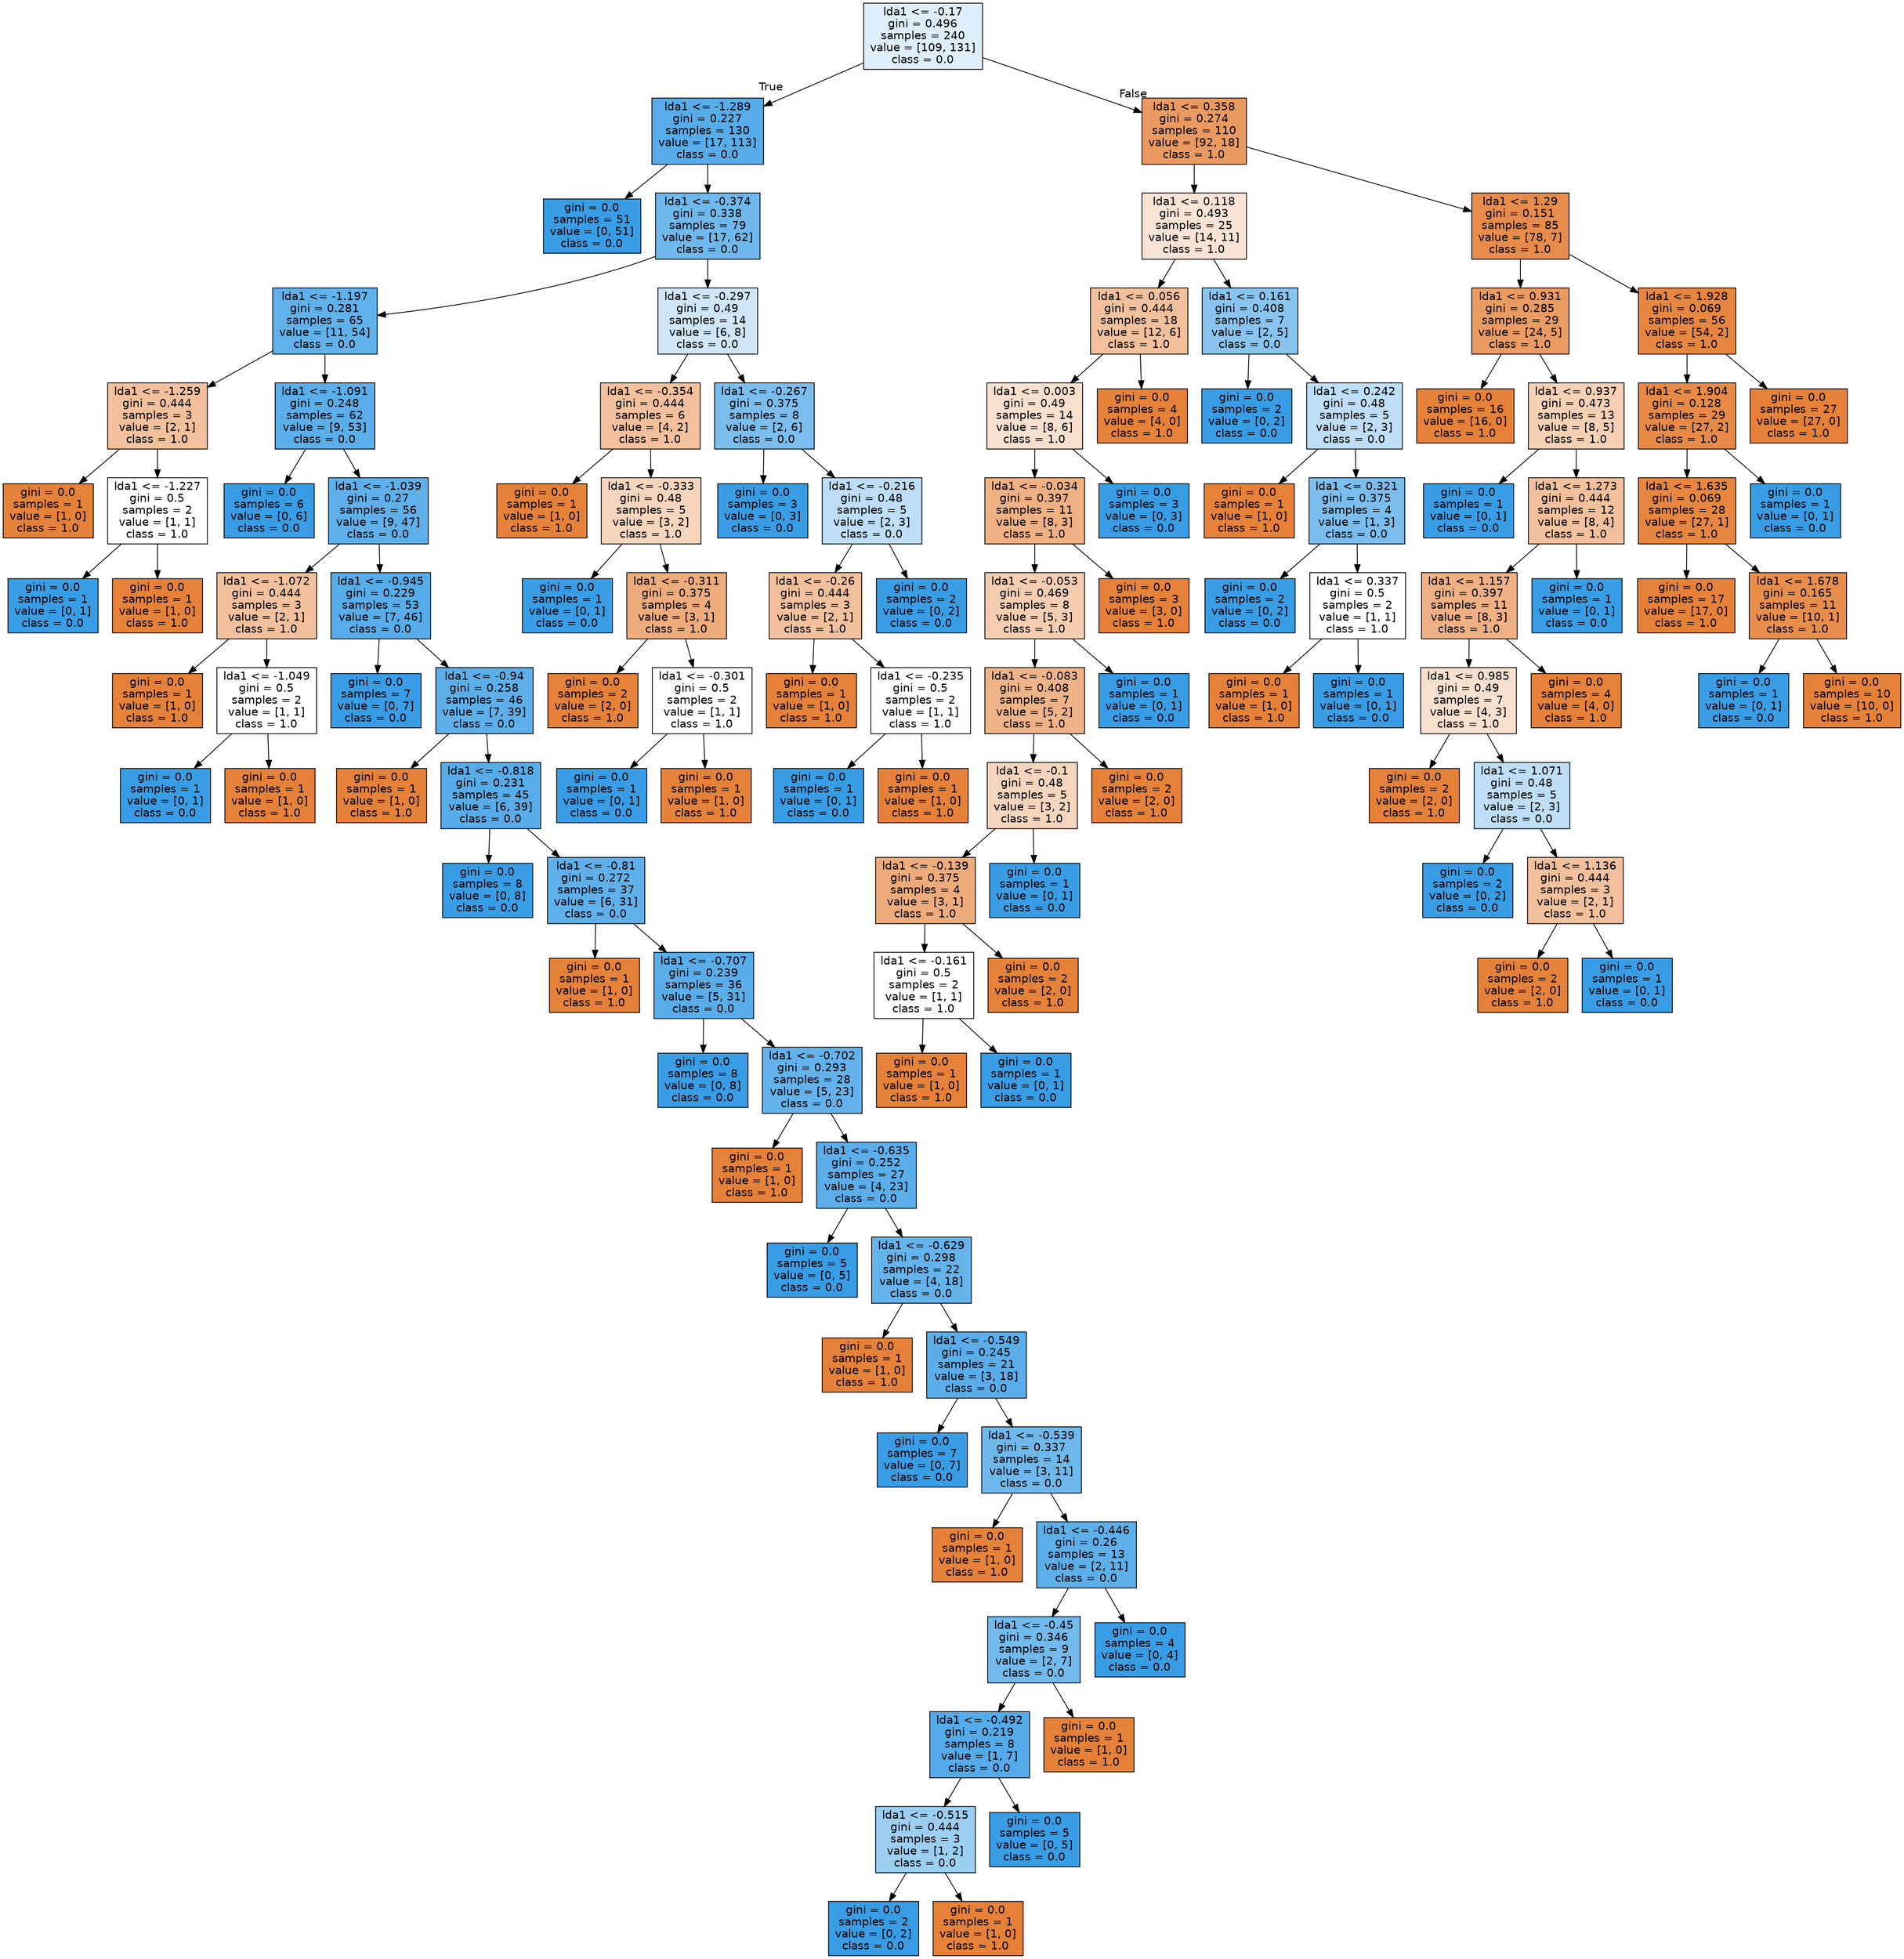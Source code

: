 digraph Tree {
node [shape=box, style="filled", color="black", fontname="helvetica"] ;
edge [fontname="helvetica"] ;
0 [label="lda1 <= -0.17\ngini = 0.496\nsamples = 240\nvalue = [109, 131]\nclass = 0.0", fillcolor="#deeffb"] ;
1 [label="lda1 <= -1.289\ngini = 0.227\nsamples = 130\nvalue = [17, 113]\nclass = 0.0", fillcolor="#57ace9"] ;
0 -> 1 [labeldistance=2.5, labelangle=45, headlabel="True"] ;
2 [label="gini = 0.0\nsamples = 51\nvalue = [0, 51]\nclass = 0.0", fillcolor="#399de5"] ;
1 -> 2 ;
3 [label="lda1 <= -0.374\ngini = 0.338\nsamples = 79\nvalue = [17, 62]\nclass = 0.0", fillcolor="#6fb8ec"] ;
1 -> 3 ;
4 [label="lda1 <= -1.197\ngini = 0.281\nsamples = 65\nvalue = [11, 54]\nclass = 0.0", fillcolor="#61b1ea"] ;
3 -> 4 ;
5 [label="lda1 <= -1.259\ngini = 0.444\nsamples = 3\nvalue = [2, 1]\nclass = 1.0", fillcolor="#f2c09c"] ;
4 -> 5 ;
6 [label="gini = 0.0\nsamples = 1\nvalue = [1, 0]\nclass = 1.0", fillcolor="#e58139"] ;
5 -> 6 ;
7 [label="lda1 <= -1.227\ngini = 0.5\nsamples = 2\nvalue = [1, 1]\nclass = 1.0", fillcolor="#ffffff"] ;
5 -> 7 ;
8 [label="gini = 0.0\nsamples = 1\nvalue = [0, 1]\nclass = 0.0", fillcolor="#399de5"] ;
7 -> 8 ;
9 [label="gini = 0.0\nsamples = 1\nvalue = [1, 0]\nclass = 1.0", fillcolor="#e58139"] ;
7 -> 9 ;
10 [label="lda1 <= -1.091\ngini = 0.248\nsamples = 62\nvalue = [9, 53]\nclass = 0.0", fillcolor="#5baee9"] ;
4 -> 10 ;
11 [label="gini = 0.0\nsamples = 6\nvalue = [0, 6]\nclass = 0.0", fillcolor="#399de5"] ;
10 -> 11 ;
12 [label="lda1 <= -1.039\ngini = 0.27\nsamples = 56\nvalue = [9, 47]\nclass = 0.0", fillcolor="#5fb0ea"] ;
10 -> 12 ;
13 [label="lda1 <= -1.072\ngini = 0.444\nsamples = 3\nvalue = [2, 1]\nclass = 1.0", fillcolor="#f2c09c"] ;
12 -> 13 ;
14 [label="gini = 0.0\nsamples = 1\nvalue = [1, 0]\nclass = 1.0", fillcolor="#e58139"] ;
13 -> 14 ;
15 [label="lda1 <= -1.049\ngini = 0.5\nsamples = 2\nvalue = [1, 1]\nclass = 1.0", fillcolor="#ffffff"] ;
13 -> 15 ;
16 [label="gini = 0.0\nsamples = 1\nvalue = [0, 1]\nclass = 0.0", fillcolor="#399de5"] ;
15 -> 16 ;
17 [label="gini = 0.0\nsamples = 1\nvalue = [1, 0]\nclass = 1.0", fillcolor="#e58139"] ;
15 -> 17 ;
18 [label="lda1 <= -0.945\ngini = 0.229\nsamples = 53\nvalue = [7, 46]\nclass = 0.0", fillcolor="#57ace9"] ;
12 -> 18 ;
19 [label="gini = 0.0\nsamples = 7\nvalue = [0, 7]\nclass = 0.0", fillcolor="#399de5"] ;
18 -> 19 ;
20 [label="lda1 <= -0.94\ngini = 0.258\nsamples = 46\nvalue = [7, 39]\nclass = 0.0", fillcolor="#5dafea"] ;
18 -> 20 ;
21 [label="gini = 0.0\nsamples = 1\nvalue = [1, 0]\nclass = 1.0", fillcolor="#e58139"] ;
20 -> 21 ;
22 [label="lda1 <= -0.818\ngini = 0.231\nsamples = 45\nvalue = [6, 39]\nclass = 0.0", fillcolor="#57ace9"] ;
20 -> 22 ;
23 [label="gini = 0.0\nsamples = 8\nvalue = [0, 8]\nclass = 0.0", fillcolor="#399de5"] ;
22 -> 23 ;
24 [label="lda1 <= -0.81\ngini = 0.272\nsamples = 37\nvalue = [6, 31]\nclass = 0.0", fillcolor="#5fb0ea"] ;
22 -> 24 ;
25 [label="gini = 0.0\nsamples = 1\nvalue = [1, 0]\nclass = 1.0", fillcolor="#e58139"] ;
24 -> 25 ;
26 [label="lda1 <= -0.707\ngini = 0.239\nsamples = 36\nvalue = [5, 31]\nclass = 0.0", fillcolor="#59ade9"] ;
24 -> 26 ;
27 [label="gini = 0.0\nsamples = 8\nvalue = [0, 8]\nclass = 0.0", fillcolor="#399de5"] ;
26 -> 27 ;
28 [label="lda1 <= -0.702\ngini = 0.293\nsamples = 28\nvalue = [5, 23]\nclass = 0.0", fillcolor="#64b2eb"] ;
26 -> 28 ;
29 [label="gini = 0.0\nsamples = 1\nvalue = [1, 0]\nclass = 1.0", fillcolor="#e58139"] ;
28 -> 29 ;
30 [label="lda1 <= -0.635\ngini = 0.252\nsamples = 27\nvalue = [4, 23]\nclass = 0.0", fillcolor="#5baeea"] ;
28 -> 30 ;
31 [label="gini = 0.0\nsamples = 5\nvalue = [0, 5]\nclass = 0.0", fillcolor="#399de5"] ;
30 -> 31 ;
32 [label="lda1 <= -0.629\ngini = 0.298\nsamples = 22\nvalue = [4, 18]\nclass = 0.0", fillcolor="#65b3eb"] ;
30 -> 32 ;
33 [label="gini = 0.0\nsamples = 1\nvalue = [1, 0]\nclass = 1.0", fillcolor="#e58139"] ;
32 -> 33 ;
34 [label="lda1 <= -0.549\ngini = 0.245\nsamples = 21\nvalue = [3, 18]\nclass = 0.0", fillcolor="#5aade9"] ;
32 -> 34 ;
35 [label="gini = 0.0\nsamples = 7\nvalue = [0, 7]\nclass = 0.0", fillcolor="#399de5"] ;
34 -> 35 ;
36 [label="lda1 <= -0.539\ngini = 0.337\nsamples = 14\nvalue = [3, 11]\nclass = 0.0", fillcolor="#6fb8ec"] ;
34 -> 36 ;
37 [label="gini = 0.0\nsamples = 1\nvalue = [1, 0]\nclass = 1.0", fillcolor="#e58139"] ;
36 -> 37 ;
38 [label="lda1 <= -0.446\ngini = 0.26\nsamples = 13\nvalue = [2, 11]\nclass = 0.0", fillcolor="#5dafea"] ;
36 -> 38 ;
39 [label="lda1 <= -0.45\ngini = 0.346\nsamples = 9\nvalue = [2, 7]\nclass = 0.0", fillcolor="#72b9ec"] ;
38 -> 39 ;
40 [label="lda1 <= -0.492\ngini = 0.219\nsamples = 8\nvalue = [1, 7]\nclass = 0.0", fillcolor="#55abe9"] ;
39 -> 40 ;
41 [label="lda1 <= -0.515\ngini = 0.444\nsamples = 3\nvalue = [1, 2]\nclass = 0.0", fillcolor="#9ccef2"] ;
40 -> 41 ;
42 [label="gini = 0.0\nsamples = 2\nvalue = [0, 2]\nclass = 0.0", fillcolor="#399de5"] ;
41 -> 42 ;
43 [label="gini = 0.0\nsamples = 1\nvalue = [1, 0]\nclass = 1.0", fillcolor="#e58139"] ;
41 -> 43 ;
44 [label="gini = 0.0\nsamples = 5\nvalue = [0, 5]\nclass = 0.0", fillcolor="#399de5"] ;
40 -> 44 ;
45 [label="gini = 0.0\nsamples = 1\nvalue = [1, 0]\nclass = 1.0", fillcolor="#e58139"] ;
39 -> 45 ;
46 [label="gini = 0.0\nsamples = 4\nvalue = [0, 4]\nclass = 0.0", fillcolor="#399de5"] ;
38 -> 46 ;
47 [label="lda1 <= -0.297\ngini = 0.49\nsamples = 14\nvalue = [6, 8]\nclass = 0.0", fillcolor="#cee6f8"] ;
3 -> 47 ;
48 [label="lda1 <= -0.354\ngini = 0.444\nsamples = 6\nvalue = [4, 2]\nclass = 1.0", fillcolor="#f2c09c"] ;
47 -> 48 ;
49 [label="gini = 0.0\nsamples = 1\nvalue = [1, 0]\nclass = 1.0", fillcolor="#e58139"] ;
48 -> 49 ;
50 [label="lda1 <= -0.333\ngini = 0.48\nsamples = 5\nvalue = [3, 2]\nclass = 1.0", fillcolor="#f6d5bd"] ;
48 -> 50 ;
51 [label="gini = 0.0\nsamples = 1\nvalue = [0, 1]\nclass = 0.0", fillcolor="#399de5"] ;
50 -> 51 ;
52 [label="lda1 <= -0.311\ngini = 0.375\nsamples = 4\nvalue = [3, 1]\nclass = 1.0", fillcolor="#eeab7b"] ;
50 -> 52 ;
53 [label="gini = 0.0\nsamples = 2\nvalue = [2, 0]\nclass = 1.0", fillcolor="#e58139"] ;
52 -> 53 ;
54 [label="lda1 <= -0.301\ngini = 0.5\nsamples = 2\nvalue = [1, 1]\nclass = 1.0", fillcolor="#ffffff"] ;
52 -> 54 ;
55 [label="gini = 0.0\nsamples = 1\nvalue = [0, 1]\nclass = 0.0", fillcolor="#399de5"] ;
54 -> 55 ;
56 [label="gini = 0.0\nsamples = 1\nvalue = [1, 0]\nclass = 1.0", fillcolor="#e58139"] ;
54 -> 56 ;
57 [label="lda1 <= -0.267\ngini = 0.375\nsamples = 8\nvalue = [2, 6]\nclass = 0.0", fillcolor="#7bbeee"] ;
47 -> 57 ;
58 [label="gini = 0.0\nsamples = 3\nvalue = [0, 3]\nclass = 0.0", fillcolor="#399de5"] ;
57 -> 58 ;
59 [label="lda1 <= -0.216\ngini = 0.48\nsamples = 5\nvalue = [2, 3]\nclass = 0.0", fillcolor="#bddef6"] ;
57 -> 59 ;
60 [label="lda1 <= -0.26\ngini = 0.444\nsamples = 3\nvalue = [2, 1]\nclass = 1.0", fillcolor="#f2c09c"] ;
59 -> 60 ;
61 [label="gini = 0.0\nsamples = 1\nvalue = [1, 0]\nclass = 1.0", fillcolor="#e58139"] ;
60 -> 61 ;
62 [label="lda1 <= -0.235\ngini = 0.5\nsamples = 2\nvalue = [1, 1]\nclass = 1.0", fillcolor="#ffffff"] ;
60 -> 62 ;
63 [label="gini = 0.0\nsamples = 1\nvalue = [0, 1]\nclass = 0.0", fillcolor="#399de5"] ;
62 -> 63 ;
64 [label="gini = 0.0\nsamples = 1\nvalue = [1, 0]\nclass = 1.0", fillcolor="#e58139"] ;
62 -> 64 ;
65 [label="gini = 0.0\nsamples = 2\nvalue = [0, 2]\nclass = 0.0", fillcolor="#399de5"] ;
59 -> 65 ;
66 [label="lda1 <= 0.358\ngini = 0.274\nsamples = 110\nvalue = [92, 18]\nclass = 1.0", fillcolor="#ea9a60"] ;
0 -> 66 [labeldistance=2.5, labelangle=-45, headlabel="False"] ;
67 [label="lda1 <= 0.118\ngini = 0.493\nsamples = 25\nvalue = [14, 11]\nclass = 1.0", fillcolor="#f9e4d5"] ;
66 -> 67 ;
68 [label="lda1 <= 0.056\ngini = 0.444\nsamples = 18\nvalue = [12, 6]\nclass = 1.0", fillcolor="#f2c09c"] ;
67 -> 68 ;
69 [label="lda1 <= 0.003\ngini = 0.49\nsamples = 14\nvalue = [8, 6]\nclass = 1.0", fillcolor="#f8e0ce"] ;
68 -> 69 ;
70 [label="lda1 <= -0.034\ngini = 0.397\nsamples = 11\nvalue = [8, 3]\nclass = 1.0", fillcolor="#efb083"] ;
69 -> 70 ;
71 [label="lda1 <= -0.053\ngini = 0.469\nsamples = 8\nvalue = [5, 3]\nclass = 1.0", fillcolor="#f5cdb0"] ;
70 -> 71 ;
72 [label="lda1 <= -0.083\ngini = 0.408\nsamples = 7\nvalue = [5, 2]\nclass = 1.0", fillcolor="#efb388"] ;
71 -> 72 ;
73 [label="lda1 <= -0.1\ngini = 0.48\nsamples = 5\nvalue = [3, 2]\nclass = 1.0", fillcolor="#f6d5bd"] ;
72 -> 73 ;
74 [label="lda1 <= -0.139\ngini = 0.375\nsamples = 4\nvalue = [3, 1]\nclass = 1.0", fillcolor="#eeab7b"] ;
73 -> 74 ;
75 [label="lda1 <= -0.161\ngini = 0.5\nsamples = 2\nvalue = [1, 1]\nclass = 1.0", fillcolor="#ffffff"] ;
74 -> 75 ;
76 [label="gini = 0.0\nsamples = 1\nvalue = [1, 0]\nclass = 1.0", fillcolor="#e58139"] ;
75 -> 76 ;
77 [label="gini = 0.0\nsamples = 1\nvalue = [0, 1]\nclass = 0.0", fillcolor="#399de5"] ;
75 -> 77 ;
78 [label="gini = 0.0\nsamples = 2\nvalue = [2, 0]\nclass = 1.0", fillcolor="#e58139"] ;
74 -> 78 ;
79 [label="gini = 0.0\nsamples = 1\nvalue = [0, 1]\nclass = 0.0", fillcolor="#399de5"] ;
73 -> 79 ;
80 [label="gini = 0.0\nsamples = 2\nvalue = [2, 0]\nclass = 1.0", fillcolor="#e58139"] ;
72 -> 80 ;
81 [label="gini = 0.0\nsamples = 1\nvalue = [0, 1]\nclass = 0.0", fillcolor="#399de5"] ;
71 -> 81 ;
82 [label="gini = 0.0\nsamples = 3\nvalue = [3, 0]\nclass = 1.0", fillcolor="#e58139"] ;
70 -> 82 ;
83 [label="gini = 0.0\nsamples = 3\nvalue = [0, 3]\nclass = 0.0", fillcolor="#399de5"] ;
69 -> 83 ;
84 [label="gini = 0.0\nsamples = 4\nvalue = [4, 0]\nclass = 1.0", fillcolor="#e58139"] ;
68 -> 84 ;
85 [label="lda1 <= 0.161\ngini = 0.408\nsamples = 7\nvalue = [2, 5]\nclass = 0.0", fillcolor="#88c4ef"] ;
67 -> 85 ;
86 [label="gini = 0.0\nsamples = 2\nvalue = [0, 2]\nclass = 0.0", fillcolor="#399de5"] ;
85 -> 86 ;
87 [label="lda1 <= 0.242\ngini = 0.48\nsamples = 5\nvalue = [2, 3]\nclass = 0.0", fillcolor="#bddef6"] ;
85 -> 87 ;
88 [label="gini = 0.0\nsamples = 1\nvalue = [1, 0]\nclass = 1.0", fillcolor="#e58139"] ;
87 -> 88 ;
89 [label="lda1 <= 0.321\ngini = 0.375\nsamples = 4\nvalue = [1, 3]\nclass = 0.0", fillcolor="#7bbeee"] ;
87 -> 89 ;
90 [label="gini = 0.0\nsamples = 2\nvalue = [0, 2]\nclass = 0.0", fillcolor="#399de5"] ;
89 -> 90 ;
91 [label="lda1 <= 0.337\ngini = 0.5\nsamples = 2\nvalue = [1, 1]\nclass = 1.0", fillcolor="#ffffff"] ;
89 -> 91 ;
92 [label="gini = 0.0\nsamples = 1\nvalue = [1, 0]\nclass = 1.0", fillcolor="#e58139"] ;
91 -> 92 ;
93 [label="gini = 0.0\nsamples = 1\nvalue = [0, 1]\nclass = 0.0", fillcolor="#399de5"] ;
91 -> 93 ;
94 [label="lda1 <= 1.29\ngini = 0.151\nsamples = 85\nvalue = [78, 7]\nclass = 1.0", fillcolor="#e78c4b"] ;
66 -> 94 ;
95 [label="lda1 <= 0.931\ngini = 0.285\nsamples = 29\nvalue = [24, 5]\nclass = 1.0", fillcolor="#ea9b62"] ;
94 -> 95 ;
96 [label="gini = 0.0\nsamples = 16\nvalue = [16, 0]\nclass = 1.0", fillcolor="#e58139"] ;
95 -> 96 ;
97 [label="lda1 <= 0.937\ngini = 0.473\nsamples = 13\nvalue = [8, 5]\nclass = 1.0", fillcolor="#f5d0b5"] ;
95 -> 97 ;
98 [label="gini = 0.0\nsamples = 1\nvalue = [0, 1]\nclass = 0.0", fillcolor="#399de5"] ;
97 -> 98 ;
99 [label="lda1 <= 1.273\ngini = 0.444\nsamples = 12\nvalue = [8, 4]\nclass = 1.0", fillcolor="#f2c09c"] ;
97 -> 99 ;
100 [label="lda1 <= 1.157\ngini = 0.397\nsamples = 11\nvalue = [8, 3]\nclass = 1.0", fillcolor="#efb083"] ;
99 -> 100 ;
101 [label="lda1 <= 0.985\ngini = 0.49\nsamples = 7\nvalue = [4, 3]\nclass = 1.0", fillcolor="#f8e0ce"] ;
100 -> 101 ;
102 [label="gini = 0.0\nsamples = 2\nvalue = [2, 0]\nclass = 1.0", fillcolor="#e58139"] ;
101 -> 102 ;
103 [label="lda1 <= 1.071\ngini = 0.48\nsamples = 5\nvalue = [2, 3]\nclass = 0.0", fillcolor="#bddef6"] ;
101 -> 103 ;
104 [label="gini = 0.0\nsamples = 2\nvalue = [0, 2]\nclass = 0.0", fillcolor="#399de5"] ;
103 -> 104 ;
105 [label="lda1 <= 1.136\ngini = 0.444\nsamples = 3\nvalue = [2, 1]\nclass = 1.0", fillcolor="#f2c09c"] ;
103 -> 105 ;
106 [label="gini = 0.0\nsamples = 2\nvalue = [2, 0]\nclass = 1.0", fillcolor="#e58139"] ;
105 -> 106 ;
107 [label="gini = 0.0\nsamples = 1\nvalue = [0, 1]\nclass = 0.0", fillcolor="#399de5"] ;
105 -> 107 ;
108 [label="gini = 0.0\nsamples = 4\nvalue = [4, 0]\nclass = 1.0", fillcolor="#e58139"] ;
100 -> 108 ;
109 [label="gini = 0.0\nsamples = 1\nvalue = [0, 1]\nclass = 0.0", fillcolor="#399de5"] ;
99 -> 109 ;
110 [label="lda1 <= 1.928\ngini = 0.069\nsamples = 56\nvalue = [54, 2]\nclass = 1.0", fillcolor="#e68640"] ;
94 -> 110 ;
111 [label="lda1 <= 1.904\ngini = 0.128\nsamples = 29\nvalue = [27, 2]\nclass = 1.0", fillcolor="#e78a48"] ;
110 -> 111 ;
112 [label="lda1 <= 1.635\ngini = 0.069\nsamples = 28\nvalue = [27, 1]\nclass = 1.0", fillcolor="#e68640"] ;
111 -> 112 ;
113 [label="gini = 0.0\nsamples = 17\nvalue = [17, 0]\nclass = 1.0", fillcolor="#e58139"] ;
112 -> 113 ;
114 [label="lda1 <= 1.678\ngini = 0.165\nsamples = 11\nvalue = [10, 1]\nclass = 1.0", fillcolor="#e88e4d"] ;
112 -> 114 ;
115 [label="gini = 0.0\nsamples = 1\nvalue = [0, 1]\nclass = 0.0", fillcolor="#399de5"] ;
114 -> 115 ;
116 [label="gini = 0.0\nsamples = 10\nvalue = [10, 0]\nclass = 1.0", fillcolor="#e58139"] ;
114 -> 116 ;
117 [label="gini = 0.0\nsamples = 1\nvalue = [0, 1]\nclass = 0.0", fillcolor="#399de5"] ;
111 -> 117 ;
118 [label="gini = 0.0\nsamples = 27\nvalue = [27, 0]\nclass = 1.0", fillcolor="#e58139"] ;
110 -> 118 ;
}